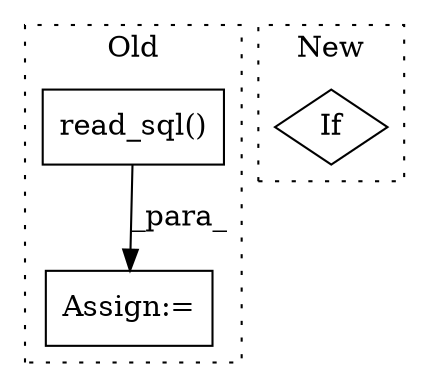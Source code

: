 digraph G {
subgraph cluster0 {
1 [label="read_sql()" a="75" s="7622,7653" l="12,1" shape="box"];
3 [label="Assign:=" a="68" s="7619" l="3" shape="box"];
label = "Old";
style="dotted";
}
subgraph cluster1 {
2 [label="If" a="96" s="8144" l="3" shape="diamond"];
label = "New";
style="dotted";
}
1 -> 3 [label="_para_"];
}
